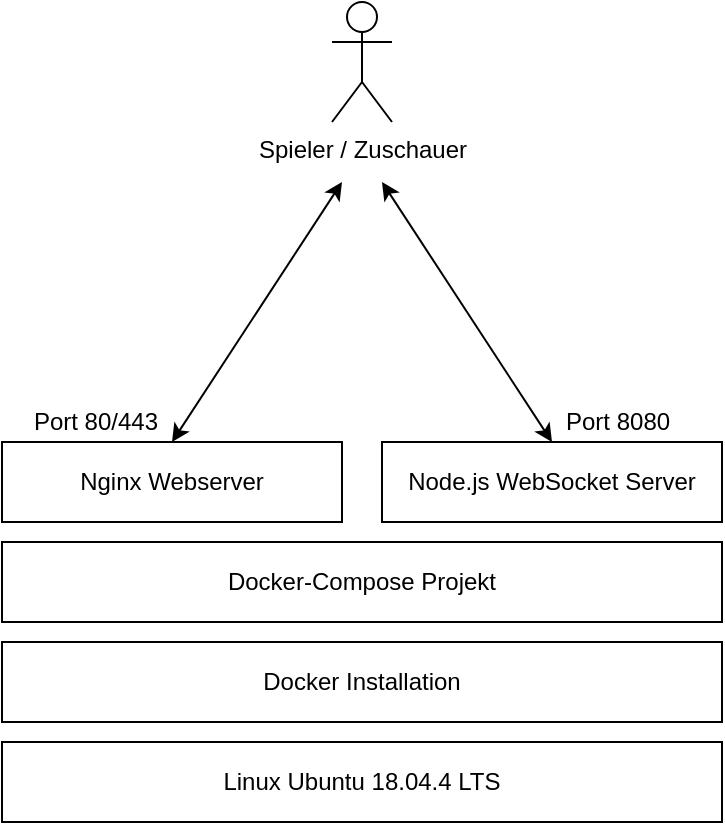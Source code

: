<mxfile version="13.0.3" type="device"><diagram id="tfD-WxNOsovghK_xTME7" name="Page-1"><mxGraphModel dx="749" dy="556" grid="1" gridSize="10" guides="1" tooltips="1" connect="1" arrows="1" fold="1" page="1" pageScale="1" pageWidth="850" pageHeight="1100" math="0" shadow="0"><root><mxCell id="0"/><mxCell id="1" parent="0"/><mxCell id="h_8qQ8m_A6NEcr3jZCzr-1" value="Linux&amp;nbsp;Ubuntu 18.04.4 LTS" style="rounded=0;whiteSpace=wrap;html=1;" vertex="1" parent="1"><mxGeometry x="230" y="380" width="360" height="40" as="geometry"/></mxCell><mxCell id="h_8qQ8m_A6NEcr3jZCzr-2" value="Docker Installation" style="rounded=0;whiteSpace=wrap;html=1;" vertex="1" parent="1"><mxGeometry x="230" y="330" width="360" height="40" as="geometry"/></mxCell><mxCell id="h_8qQ8m_A6NEcr3jZCzr-3" value="Docker-Compose Projekt" style="rounded=0;whiteSpace=wrap;html=1;" vertex="1" parent="1"><mxGeometry x="230" y="280" width="360" height="40" as="geometry"/></mxCell><mxCell id="h_8qQ8m_A6NEcr3jZCzr-4" value="Nginx Webserver" style="rounded=0;whiteSpace=wrap;html=1;" vertex="1" parent="1"><mxGeometry x="230" y="230" width="170" height="40" as="geometry"/></mxCell><mxCell id="h_8qQ8m_A6NEcr3jZCzr-5" value="Node.js WebSocket Server" style="rounded=0;whiteSpace=wrap;html=1;" vertex="1" parent="1"><mxGeometry x="420" y="230" width="170" height="40" as="geometry"/></mxCell><mxCell id="h_8qQ8m_A6NEcr3jZCzr-6" value="Spieler / Zuschauer" style="shape=umlActor;verticalLabelPosition=bottom;labelBackgroundColor=#ffffff;verticalAlign=top;html=1;" vertex="1" parent="1"><mxGeometry x="395" y="10" width="30" height="60" as="geometry"/></mxCell><mxCell id="h_8qQ8m_A6NEcr3jZCzr-7" value="" style="endArrow=classic;html=1;exitX=0.5;exitY=0;exitDx=0;exitDy=0;startArrow=classic;startFill=1;" edge="1" parent="1" source="h_8qQ8m_A6NEcr3jZCzr-4"><mxGeometry width="50" height="50" relative="1" as="geometry"><mxPoint x="310" y="200" as="sourcePoint"/><mxPoint x="400" y="100" as="targetPoint"/></mxGeometry></mxCell><mxCell id="h_8qQ8m_A6NEcr3jZCzr-8" value="" style="endArrow=classic;html=1;exitX=0.5;exitY=0;exitDx=0;exitDy=0;startArrow=classic;startFill=1;" edge="1" parent="1" source="h_8qQ8m_A6NEcr3jZCzr-5"><mxGeometry width="50" height="50" relative="1" as="geometry"><mxPoint x="325" y="240" as="sourcePoint"/><mxPoint x="420" y="100" as="targetPoint"/></mxGeometry></mxCell><mxCell id="h_8qQ8m_A6NEcr3jZCzr-9" value="Port 80/443" style="text;html=1;strokeColor=none;fillColor=none;align=right;verticalAlign=middle;whiteSpace=wrap;rounded=0;" vertex="1" parent="1"><mxGeometry x="230" y="210" width="80" height="20" as="geometry"/></mxCell><mxCell id="h_8qQ8m_A6NEcr3jZCzr-10" value="Port 8080" style="text;html=1;strokeColor=none;fillColor=none;align=left;verticalAlign=middle;whiteSpace=wrap;rounded=0;" vertex="1" parent="1"><mxGeometry x="510" y="210" width="80" height="20" as="geometry"/></mxCell></root></mxGraphModel></diagram></mxfile>